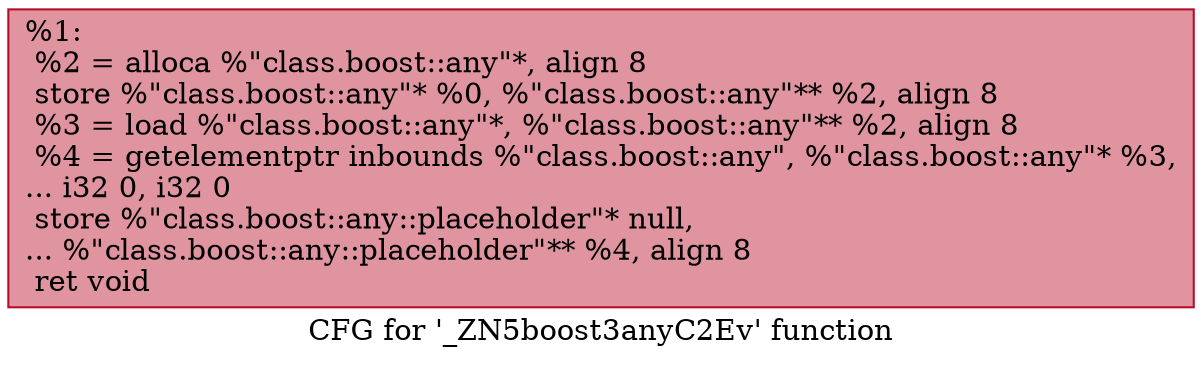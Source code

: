 digraph "CFG for '_ZN5boost3anyC2Ev' function" {
	label="CFG for '_ZN5boost3anyC2Ev' function";

	Node0x55aa9bb5f000 [shape=record,color="#b70d28ff", style=filled, fillcolor="#b70d2870",label="{%1:\l  %2 = alloca %\"class.boost::any\"*, align 8\l  store %\"class.boost::any\"* %0, %\"class.boost::any\"** %2, align 8\l  %3 = load %\"class.boost::any\"*, %\"class.boost::any\"** %2, align 8\l  %4 = getelementptr inbounds %\"class.boost::any\", %\"class.boost::any\"* %3,\l... i32 0, i32 0\l  store %\"class.boost::any::placeholder\"* null,\l... %\"class.boost::any::placeholder\"** %4, align 8\l  ret void\l}"];
}
